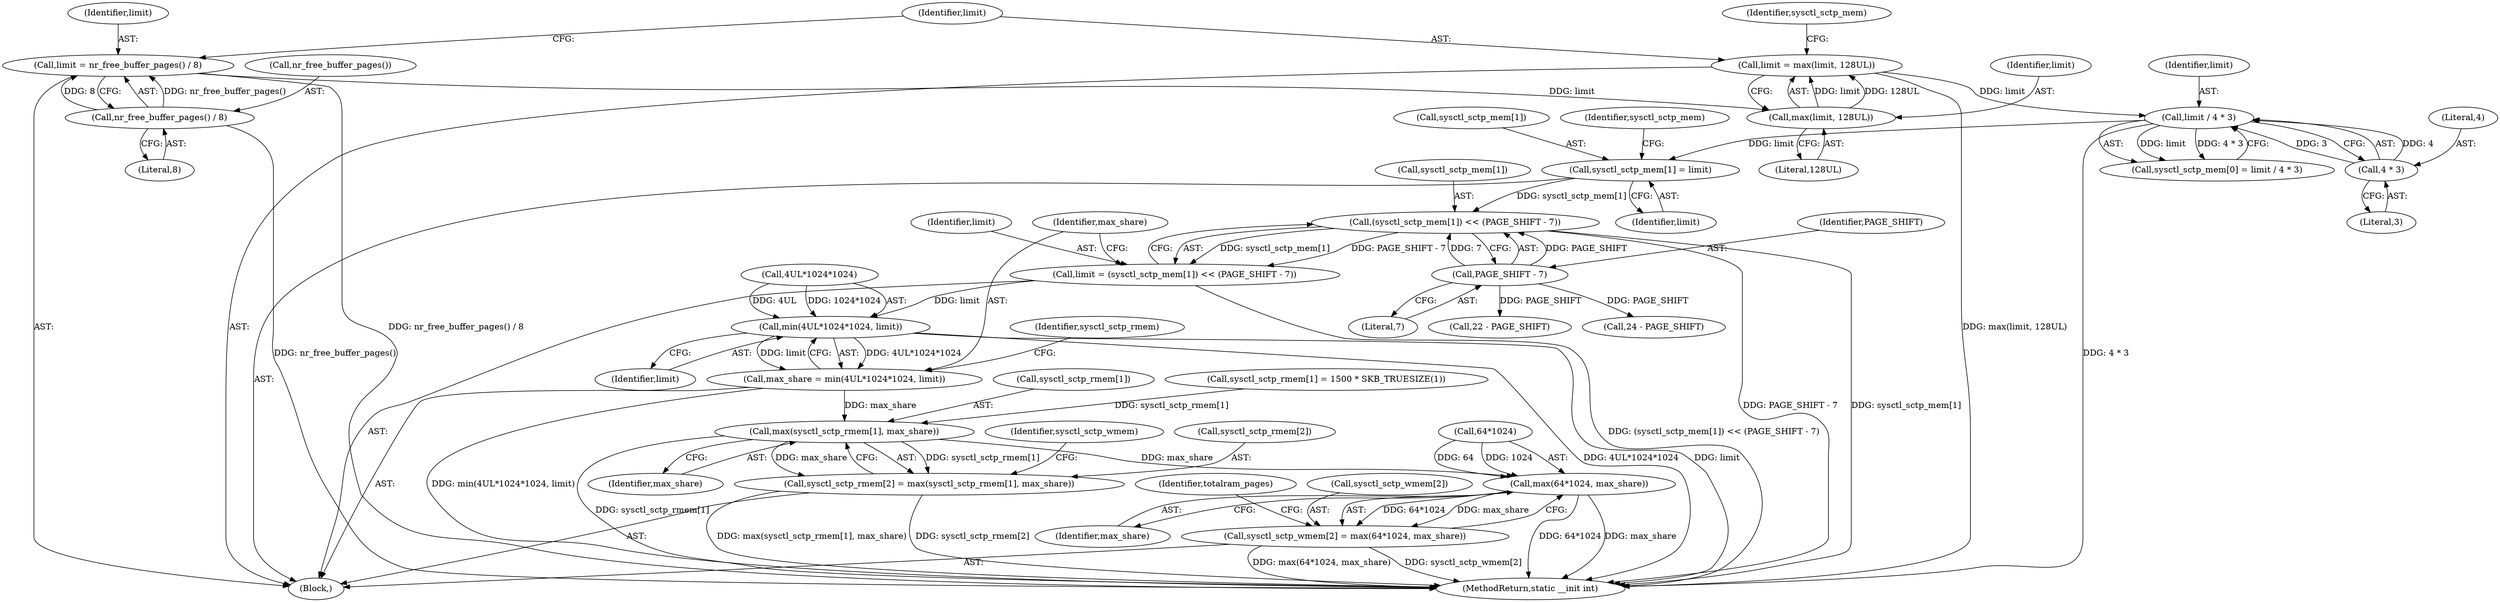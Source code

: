 digraph "0_linux_8e2d61e0aed2b7c4ecb35844fe07e0b2b762dee4_0@array" {
"1000210" [label="(Call,(sysctl_sctp_mem[1]) << (PAGE_SHIFT - 7))"];
"1000194" [label="(Call,sysctl_sctp_mem[1] = limit)"];
"1000189" [label="(Call,limit / 4 * 3)"];
"1000180" [label="(Call,limit = max(limit, 128UL))"];
"1000182" [label="(Call,max(limit, 128UL))"];
"1000175" [label="(Call,limit = nr_free_buffer_pages() / 8)"];
"1000177" [label="(Call,nr_free_buffer_pages() / 8)"];
"1000191" [label="(Call,4 * 3)"];
"1000214" [label="(Call,PAGE_SHIFT - 7)"];
"1000208" [label="(Call,limit = (sysctl_sctp_mem[1]) << (PAGE_SHIFT - 7))"];
"1000219" [label="(Call,min(4UL*1024*1024, limit))"];
"1000217" [label="(Call,max_share = min(4UL*1024*1024, limit))"];
"1000243" [label="(Call,max(sysctl_sctp_rmem[1], max_share))"];
"1000239" [label="(Call,sysctl_sctp_rmem[2] = max(sysctl_sctp_rmem[1], max_share))"];
"1000264" [label="(Call,max(64*1024, max_share))"];
"1000260" [label="(Call,sysctl_sctp_wmem[2] = max(64*1024, max_share))"];
"1000182" [label="(Call,max(limit, 128UL))"];
"1000279" [label="(Call,22 - PAGE_SHIFT)"];
"1000175" [label="(Call,limit = nr_free_buffer_pages() / 8)"];
"1000198" [label="(Identifier,limit)"];
"1000250" [label="(Identifier,sysctl_sctp_wmem)"];
"1000287" [label="(Call,24 - PAGE_SHIFT)"];
"1000243" [label="(Call,max(sysctl_sctp_rmem[1], max_share))"];
"1000220" [label="(Call,4UL*1024*1024)"];
"1000247" [label="(Identifier,max_share)"];
"1000191" [label="(Call,4 * 3)"];
"1000177" [label="(Call,nr_free_buffer_pages() / 8)"];
"1000194" [label="(Call,sysctl_sctp_mem[1] = limit)"];
"1000215" [label="(Identifier,PAGE_SHIFT)"];
"1000180" [label="(Call,limit = max(limit, 128UL))"];
"1000225" [label="(Identifier,limit)"];
"1000210" [label="(Call,(sysctl_sctp_mem[1]) << (PAGE_SHIFT - 7))"];
"1000189" [label="(Call,limit / 4 * 3)"];
"1000190" [label="(Identifier,limit)"];
"1000184" [label="(Literal,128UL)"];
"1000219" [label="(Call,min(4UL*1024*1024, limit))"];
"1000271" [label="(Identifier,totalram_pages)"];
"1000214" [label="(Call,PAGE_SHIFT - 7)"];
"1000216" [label="(Literal,7)"];
"1000264" [label="(Call,max(64*1024, max_share))"];
"1000211" [label="(Call,sysctl_sctp_mem[1])"];
"1000183" [label="(Identifier,limit)"];
"1000178" [label="(Call,nr_free_buffer_pages())"];
"1000217" [label="(Call,max_share = min(4UL*1024*1024, limit))"];
"1000240" [label="(Call,sysctl_sctp_rmem[2])"];
"1000187" [label="(Identifier,sysctl_sctp_mem)"];
"1000265" [label="(Call,64*1024)"];
"1000112" [label="(Block,)"];
"1000228" [label="(Identifier,sysctl_sctp_rmem)"];
"1000587" [label="(MethodReturn,static __init int)"];
"1000244" [label="(Call,sysctl_sctp_rmem[1])"];
"1000195" [label="(Call,sysctl_sctp_mem[1])"];
"1000201" [label="(Identifier,sysctl_sctp_mem)"];
"1000268" [label="(Identifier,max_share)"];
"1000179" [label="(Literal,8)"];
"1000176" [label="(Identifier,limit)"];
"1000192" [label="(Literal,4)"];
"1000260" [label="(Call,sysctl_sctp_wmem[2] = max(64*1024, max_share))"];
"1000231" [label="(Call,sysctl_sctp_rmem[1] = 1500 * SKB_TRUESIZE(1))"];
"1000261" [label="(Call,sysctl_sctp_wmem[2])"];
"1000218" [label="(Identifier,max_share)"];
"1000209" [label="(Identifier,limit)"];
"1000208" [label="(Call,limit = (sysctl_sctp_mem[1]) << (PAGE_SHIFT - 7))"];
"1000185" [label="(Call,sysctl_sctp_mem[0] = limit / 4 * 3)"];
"1000193" [label="(Literal,3)"];
"1000239" [label="(Call,sysctl_sctp_rmem[2] = max(sysctl_sctp_rmem[1], max_share))"];
"1000181" [label="(Identifier,limit)"];
"1000210" -> "1000208"  [label="AST: "];
"1000210" -> "1000214"  [label="CFG: "];
"1000211" -> "1000210"  [label="AST: "];
"1000214" -> "1000210"  [label="AST: "];
"1000208" -> "1000210"  [label="CFG: "];
"1000210" -> "1000587"  [label="DDG: PAGE_SHIFT - 7"];
"1000210" -> "1000587"  [label="DDG: sysctl_sctp_mem[1]"];
"1000210" -> "1000208"  [label="DDG: sysctl_sctp_mem[1]"];
"1000210" -> "1000208"  [label="DDG: PAGE_SHIFT - 7"];
"1000194" -> "1000210"  [label="DDG: sysctl_sctp_mem[1]"];
"1000214" -> "1000210"  [label="DDG: PAGE_SHIFT"];
"1000214" -> "1000210"  [label="DDG: 7"];
"1000194" -> "1000112"  [label="AST: "];
"1000194" -> "1000198"  [label="CFG: "];
"1000195" -> "1000194"  [label="AST: "];
"1000198" -> "1000194"  [label="AST: "];
"1000201" -> "1000194"  [label="CFG: "];
"1000189" -> "1000194"  [label="DDG: limit"];
"1000189" -> "1000185"  [label="AST: "];
"1000189" -> "1000191"  [label="CFG: "];
"1000190" -> "1000189"  [label="AST: "];
"1000191" -> "1000189"  [label="AST: "];
"1000185" -> "1000189"  [label="CFG: "];
"1000189" -> "1000587"  [label="DDG: 4 * 3"];
"1000189" -> "1000185"  [label="DDG: limit"];
"1000189" -> "1000185"  [label="DDG: 4 * 3"];
"1000180" -> "1000189"  [label="DDG: limit"];
"1000191" -> "1000189"  [label="DDG: 4"];
"1000191" -> "1000189"  [label="DDG: 3"];
"1000180" -> "1000112"  [label="AST: "];
"1000180" -> "1000182"  [label="CFG: "];
"1000181" -> "1000180"  [label="AST: "];
"1000182" -> "1000180"  [label="AST: "];
"1000187" -> "1000180"  [label="CFG: "];
"1000180" -> "1000587"  [label="DDG: max(limit, 128UL)"];
"1000182" -> "1000180"  [label="DDG: limit"];
"1000182" -> "1000180"  [label="DDG: 128UL"];
"1000182" -> "1000184"  [label="CFG: "];
"1000183" -> "1000182"  [label="AST: "];
"1000184" -> "1000182"  [label="AST: "];
"1000175" -> "1000182"  [label="DDG: limit"];
"1000175" -> "1000112"  [label="AST: "];
"1000175" -> "1000177"  [label="CFG: "];
"1000176" -> "1000175"  [label="AST: "];
"1000177" -> "1000175"  [label="AST: "];
"1000181" -> "1000175"  [label="CFG: "];
"1000175" -> "1000587"  [label="DDG: nr_free_buffer_pages() / 8"];
"1000177" -> "1000175"  [label="DDG: nr_free_buffer_pages()"];
"1000177" -> "1000175"  [label="DDG: 8"];
"1000177" -> "1000179"  [label="CFG: "];
"1000178" -> "1000177"  [label="AST: "];
"1000179" -> "1000177"  [label="AST: "];
"1000177" -> "1000587"  [label="DDG: nr_free_buffer_pages()"];
"1000191" -> "1000193"  [label="CFG: "];
"1000192" -> "1000191"  [label="AST: "];
"1000193" -> "1000191"  [label="AST: "];
"1000214" -> "1000216"  [label="CFG: "];
"1000215" -> "1000214"  [label="AST: "];
"1000216" -> "1000214"  [label="AST: "];
"1000214" -> "1000279"  [label="DDG: PAGE_SHIFT"];
"1000214" -> "1000287"  [label="DDG: PAGE_SHIFT"];
"1000208" -> "1000112"  [label="AST: "];
"1000209" -> "1000208"  [label="AST: "];
"1000218" -> "1000208"  [label="CFG: "];
"1000208" -> "1000587"  [label="DDG: (sysctl_sctp_mem[1]) << (PAGE_SHIFT - 7)"];
"1000208" -> "1000219"  [label="DDG: limit"];
"1000219" -> "1000217"  [label="AST: "];
"1000219" -> "1000225"  [label="CFG: "];
"1000220" -> "1000219"  [label="AST: "];
"1000225" -> "1000219"  [label="AST: "];
"1000217" -> "1000219"  [label="CFG: "];
"1000219" -> "1000587"  [label="DDG: limit"];
"1000219" -> "1000587"  [label="DDG: 4UL*1024*1024"];
"1000219" -> "1000217"  [label="DDG: 4UL*1024*1024"];
"1000219" -> "1000217"  [label="DDG: limit"];
"1000220" -> "1000219"  [label="DDG: 4UL"];
"1000220" -> "1000219"  [label="DDG: 1024*1024"];
"1000217" -> "1000112"  [label="AST: "];
"1000218" -> "1000217"  [label="AST: "];
"1000228" -> "1000217"  [label="CFG: "];
"1000217" -> "1000587"  [label="DDG: min(4UL*1024*1024, limit)"];
"1000217" -> "1000243"  [label="DDG: max_share"];
"1000243" -> "1000239"  [label="AST: "];
"1000243" -> "1000247"  [label="CFG: "];
"1000244" -> "1000243"  [label="AST: "];
"1000247" -> "1000243"  [label="AST: "];
"1000239" -> "1000243"  [label="CFG: "];
"1000243" -> "1000587"  [label="DDG: sysctl_sctp_rmem[1]"];
"1000243" -> "1000239"  [label="DDG: sysctl_sctp_rmem[1]"];
"1000243" -> "1000239"  [label="DDG: max_share"];
"1000231" -> "1000243"  [label="DDG: sysctl_sctp_rmem[1]"];
"1000243" -> "1000264"  [label="DDG: max_share"];
"1000239" -> "1000112"  [label="AST: "];
"1000240" -> "1000239"  [label="AST: "];
"1000250" -> "1000239"  [label="CFG: "];
"1000239" -> "1000587"  [label="DDG: sysctl_sctp_rmem[2]"];
"1000239" -> "1000587"  [label="DDG: max(sysctl_sctp_rmem[1], max_share)"];
"1000264" -> "1000260"  [label="AST: "];
"1000264" -> "1000268"  [label="CFG: "];
"1000265" -> "1000264"  [label="AST: "];
"1000268" -> "1000264"  [label="AST: "];
"1000260" -> "1000264"  [label="CFG: "];
"1000264" -> "1000587"  [label="DDG: 64*1024"];
"1000264" -> "1000587"  [label="DDG: max_share"];
"1000264" -> "1000260"  [label="DDG: 64*1024"];
"1000264" -> "1000260"  [label="DDG: max_share"];
"1000265" -> "1000264"  [label="DDG: 64"];
"1000265" -> "1000264"  [label="DDG: 1024"];
"1000260" -> "1000112"  [label="AST: "];
"1000261" -> "1000260"  [label="AST: "];
"1000271" -> "1000260"  [label="CFG: "];
"1000260" -> "1000587"  [label="DDG: max(64*1024, max_share)"];
"1000260" -> "1000587"  [label="DDG: sysctl_sctp_wmem[2]"];
}
